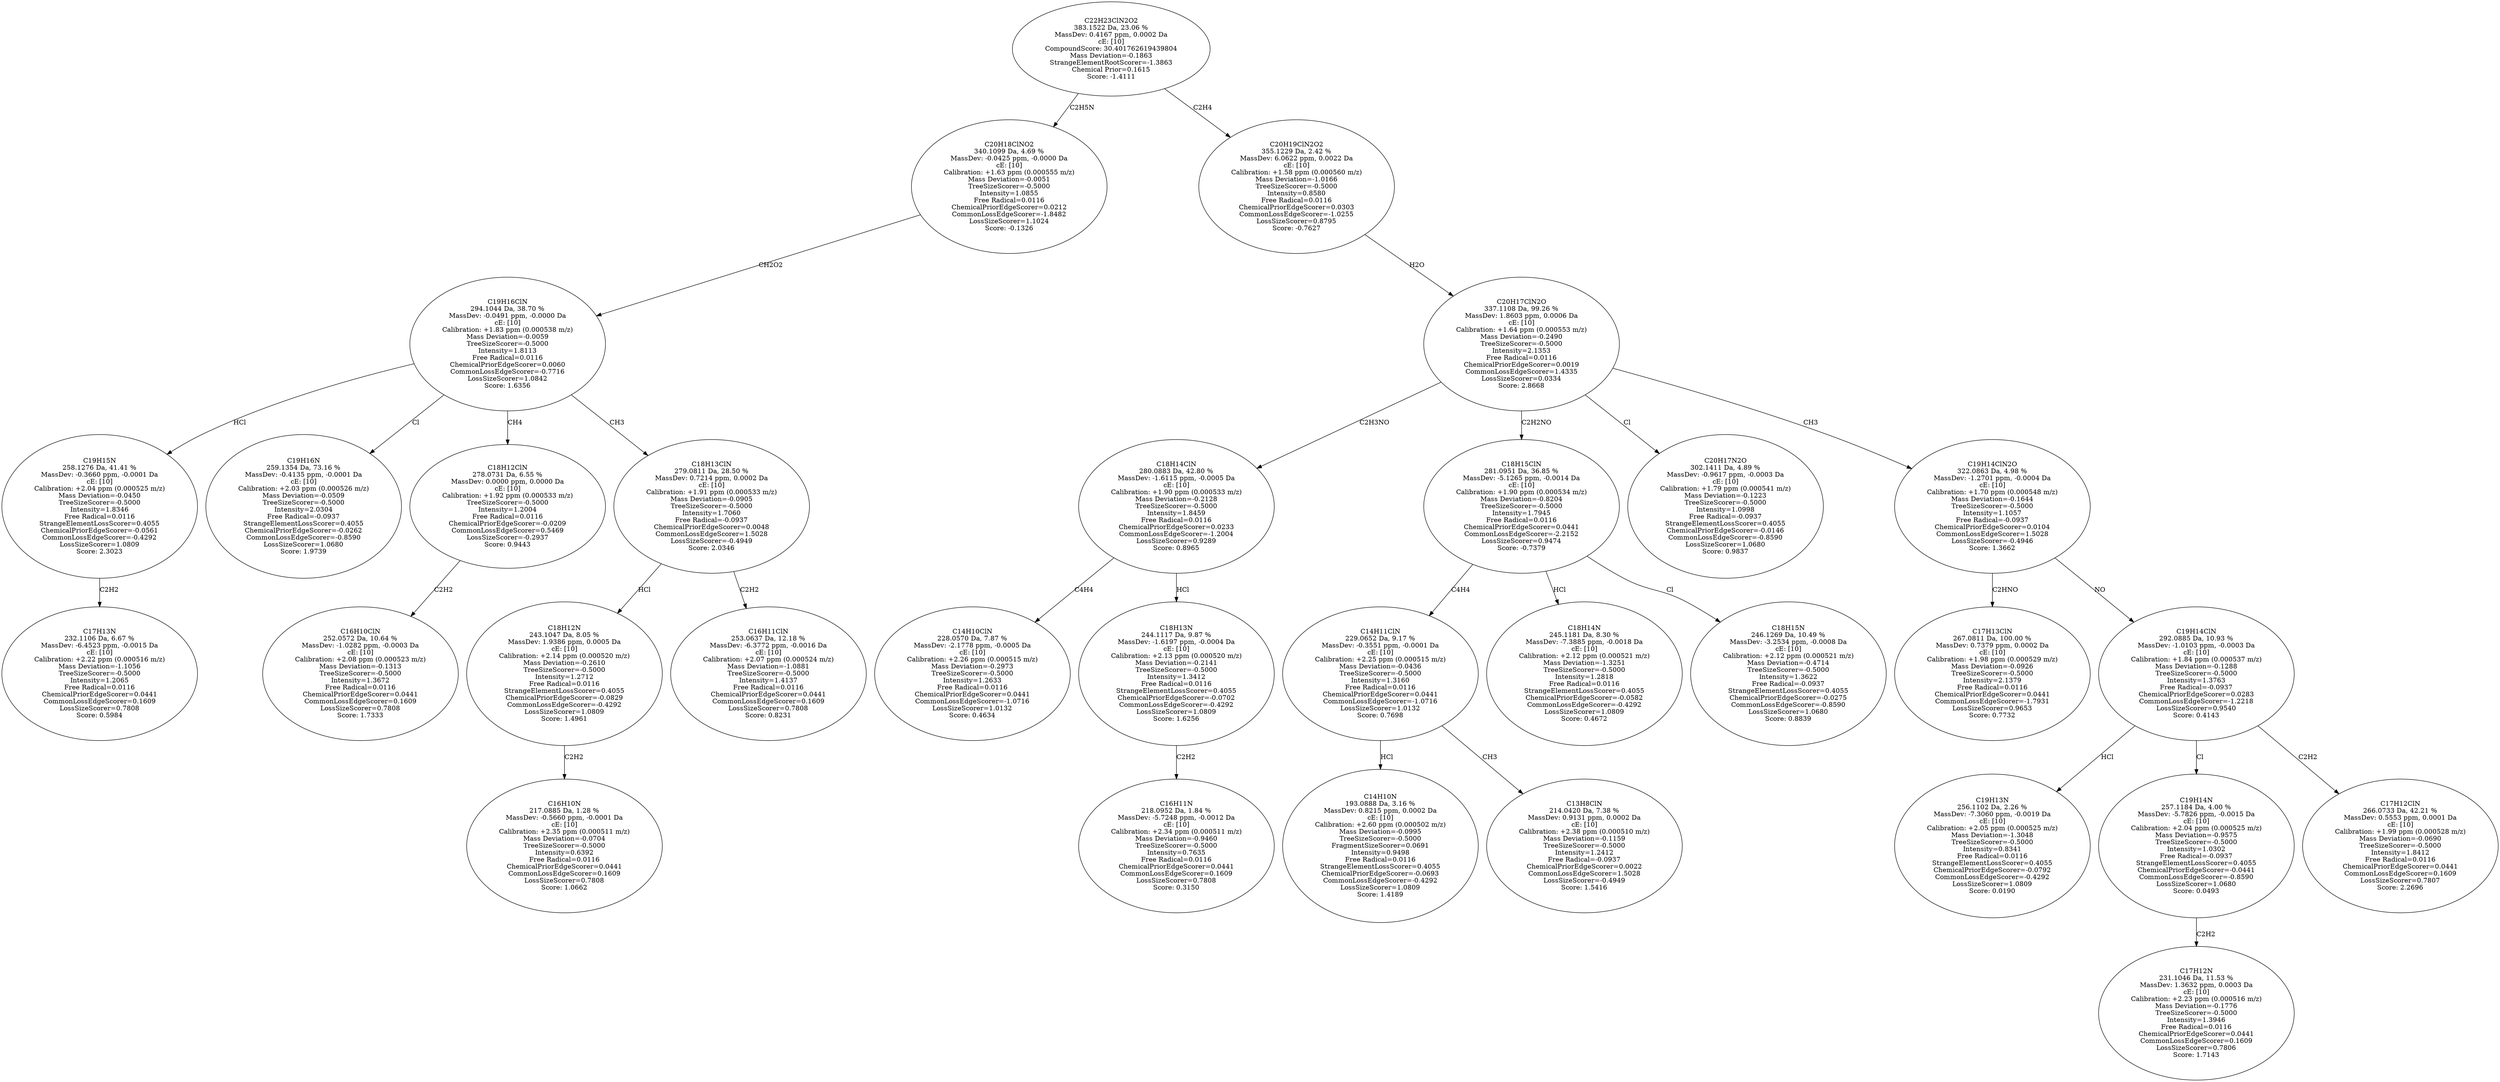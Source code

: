 strict digraph {
v1 [label="C17H13N\n232.1106 Da, 6.67 %\nMassDev: -6.4523 ppm, -0.0015 Da\ncE: [10]\nCalibration: +2.22 ppm (0.000516 m/z)\nMass Deviation=-1.1056\nTreeSizeScorer=-0.5000\nIntensity=1.2065\nFree Radical=0.0116\nChemicalPriorEdgeScorer=0.0441\nCommonLossEdgeScorer=0.1609\nLossSizeScorer=0.7808\nScore: 0.5984"];
v2 [label="C19H15N\n258.1276 Da, 41.41 %\nMassDev: -0.3660 ppm, -0.0001 Da\ncE: [10]\nCalibration: +2.04 ppm (0.000525 m/z)\nMass Deviation=-0.0450\nTreeSizeScorer=-0.5000\nIntensity=1.8346\nFree Radical=0.0116\nStrangeElementLossScorer=0.4055\nChemicalPriorEdgeScorer=-0.0561\nCommonLossEdgeScorer=-0.4292\nLossSizeScorer=1.0809\nScore: 2.3023"];
v3 [label="C19H16N\n259.1354 Da, 73.16 %\nMassDev: -0.4135 ppm, -0.0001 Da\ncE: [10]\nCalibration: +2.03 ppm (0.000526 m/z)\nMass Deviation=-0.0509\nTreeSizeScorer=-0.5000\nIntensity=2.0304\nFree Radical=-0.0937\nStrangeElementLossScorer=0.4055\nChemicalPriorEdgeScorer=-0.0262\nCommonLossEdgeScorer=-0.8590\nLossSizeScorer=1.0680\nScore: 1.9739"];
v4 [label="C16H10ClN\n252.0572 Da, 10.64 %\nMassDev: -1.0282 ppm, -0.0003 Da\ncE: [10]\nCalibration: +2.08 ppm (0.000523 m/z)\nMass Deviation=-0.1313\nTreeSizeScorer=-0.5000\nIntensity=1.3672\nFree Radical=0.0116\nChemicalPriorEdgeScorer=0.0441\nCommonLossEdgeScorer=0.1609\nLossSizeScorer=0.7808\nScore: 1.7333"];
v5 [label="C18H12ClN\n278.0731 Da, 6.55 %\nMassDev: 0.0000 ppm, 0.0000 Da\ncE: [10]\nCalibration: +1.92 ppm (0.000533 m/z)\nTreeSizeScorer=-0.5000\nIntensity=1.2004\nFree Radical=0.0116\nChemicalPriorEdgeScorer=-0.0209\nCommonLossEdgeScorer=0.5469\nLossSizeScorer=-0.2937\nScore: 0.9443"];
v6 [label="C16H10N\n217.0885 Da, 1.28 %\nMassDev: -0.5660 ppm, -0.0001 Da\ncE: [10]\nCalibration: +2.35 ppm (0.000511 m/z)\nMass Deviation=-0.0704\nTreeSizeScorer=-0.5000\nIntensity=0.6392\nFree Radical=0.0116\nChemicalPriorEdgeScorer=0.0441\nCommonLossEdgeScorer=0.1609\nLossSizeScorer=0.7808\nScore: 1.0662"];
v7 [label="C18H12N\n243.1047 Da, 8.05 %\nMassDev: 1.9386 ppm, 0.0005 Da\ncE: [10]\nCalibration: +2.14 ppm (0.000520 m/z)\nMass Deviation=-0.2610\nTreeSizeScorer=-0.5000\nIntensity=1.2712\nFree Radical=0.0116\nStrangeElementLossScorer=0.4055\nChemicalPriorEdgeScorer=-0.0829\nCommonLossEdgeScorer=-0.4292\nLossSizeScorer=1.0809\nScore: 1.4961"];
v8 [label="C16H11ClN\n253.0637 Da, 12.18 %\nMassDev: -6.3772 ppm, -0.0016 Da\ncE: [10]\nCalibration: +2.07 ppm (0.000524 m/z)\nMass Deviation=-1.0881\nTreeSizeScorer=-0.5000\nIntensity=1.4137\nFree Radical=0.0116\nChemicalPriorEdgeScorer=0.0441\nCommonLossEdgeScorer=0.1609\nLossSizeScorer=0.7808\nScore: 0.8231"];
v9 [label="C18H13ClN\n279.0811 Da, 28.50 %\nMassDev: 0.7214 ppm, 0.0002 Da\ncE: [10]\nCalibration: +1.91 ppm (0.000533 m/z)\nMass Deviation=-0.0905\nTreeSizeScorer=-0.5000\nIntensity=1.7060\nFree Radical=-0.0937\nChemicalPriorEdgeScorer=0.0048\nCommonLossEdgeScorer=1.5028\nLossSizeScorer=-0.4949\nScore: 2.0346"];
v10 [label="C19H16ClN\n294.1044 Da, 38.70 %\nMassDev: -0.0491 ppm, -0.0000 Da\ncE: [10]\nCalibration: +1.83 ppm (0.000538 m/z)\nMass Deviation=-0.0059\nTreeSizeScorer=-0.5000\nIntensity=1.8113\nFree Radical=0.0116\nChemicalPriorEdgeScorer=0.0060\nCommonLossEdgeScorer=-0.7716\nLossSizeScorer=1.0842\nScore: 1.6356"];
v11 [label="C20H18ClNO2\n340.1099 Da, 4.69 %\nMassDev: -0.0425 ppm, -0.0000 Da\ncE: [10]\nCalibration: +1.63 ppm (0.000555 m/z)\nMass Deviation=-0.0051\nTreeSizeScorer=-0.5000\nIntensity=1.0855\nFree Radical=0.0116\nChemicalPriorEdgeScorer=0.0212\nCommonLossEdgeScorer=-1.8482\nLossSizeScorer=1.1024\nScore: -0.1326"];
v12 [label="C14H10ClN\n228.0570 Da, 7.87 %\nMassDev: -2.1778 ppm, -0.0005 Da\ncE: [10]\nCalibration: +2.26 ppm (0.000515 m/z)\nMass Deviation=-0.2973\nTreeSizeScorer=-0.5000\nIntensity=1.2633\nFree Radical=0.0116\nChemicalPriorEdgeScorer=0.0441\nCommonLossEdgeScorer=-1.0716\nLossSizeScorer=1.0132\nScore: 0.4634"];
v13 [label="C16H11N\n218.0952 Da, 1.84 %\nMassDev: -5.7248 ppm, -0.0012 Da\ncE: [10]\nCalibration: +2.34 ppm (0.000511 m/z)\nMass Deviation=-0.9460\nTreeSizeScorer=-0.5000\nIntensity=0.7635\nFree Radical=0.0116\nChemicalPriorEdgeScorer=0.0441\nCommonLossEdgeScorer=0.1609\nLossSizeScorer=0.7808\nScore: 0.3150"];
v14 [label="C18H13N\n244.1117 Da, 9.87 %\nMassDev: -1.6197 ppm, -0.0004 Da\ncE: [10]\nCalibration: +2.13 ppm (0.000520 m/z)\nMass Deviation=-0.2141\nTreeSizeScorer=-0.5000\nIntensity=1.3412\nFree Radical=0.0116\nStrangeElementLossScorer=0.4055\nChemicalPriorEdgeScorer=-0.0702\nCommonLossEdgeScorer=-0.4292\nLossSizeScorer=1.0809\nScore: 1.6256"];
v15 [label="C18H14ClN\n280.0883 Da, 42.80 %\nMassDev: -1.6115 ppm, -0.0005 Da\ncE: [10]\nCalibration: +1.90 ppm (0.000533 m/z)\nMass Deviation=-0.2128\nTreeSizeScorer=-0.5000\nIntensity=1.8459\nFree Radical=0.0116\nChemicalPriorEdgeScorer=0.0233\nCommonLossEdgeScorer=-1.2004\nLossSizeScorer=0.9289\nScore: 0.8965"];
v16 [label="C14H10N\n193.0888 Da, 3.16 %\nMassDev: 0.8215 ppm, 0.0002 Da\ncE: [10]\nCalibration: +2.60 ppm (0.000502 m/z)\nMass Deviation=-0.0995\nTreeSizeScorer=-0.5000\nFragmentSizeScorer=0.0691\nIntensity=0.9498\nFree Radical=0.0116\nStrangeElementLossScorer=0.4055\nChemicalPriorEdgeScorer=-0.0693\nCommonLossEdgeScorer=-0.4292\nLossSizeScorer=1.0809\nScore: 1.4189"];
v17 [label="C13H8ClN\n214.0420 Da, 7.38 %\nMassDev: 0.9131 ppm, 0.0002 Da\ncE: [10]\nCalibration: +2.38 ppm (0.000510 m/z)\nMass Deviation=-0.1159\nTreeSizeScorer=-0.5000\nIntensity=1.2412\nFree Radical=-0.0937\nChemicalPriorEdgeScorer=0.0022\nCommonLossEdgeScorer=1.5028\nLossSizeScorer=-0.4949\nScore: 1.5416"];
v18 [label="C14H11ClN\n229.0652 Da, 9.17 %\nMassDev: -0.3551 ppm, -0.0001 Da\ncE: [10]\nCalibration: +2.25 ppm (0.000515 m/z)\nMass Deviation=-0.0436\nTreeSizeScorer=-0.5000\nIntensity=1.3160\nFree Radical=0.0116\nChemicalPriorEdgeScorer=0.0441\nCommonLossEdgeScorer=-1.0716\nLossSizeScorer=1.0132\nScore: 0.7698"];
v19 [label="C18H14N\n245.1181 Da, 8.30 %\nMassDev: -7.3885 ppm, -0.0018 Da\ncE: [10]\nCalibration: +2.12 ppm (0.000521 m/z)\nMass Deviation=-1.3251\nTreeSizeScorer=-0.5000\nIntensity=1.2818\nFree Radical=0.0116\nStrangeElementLossScorer=0.4055\nChemicalPriorEdgeScorer=-0.0582\nCommonLossEdgeScorer=-0.4292\nLossSizeScorer=1.0809\nScore: 0.4672"];
v20 [label="C18H15N\n246.1269 Da, 10.49 %\nMassDev: -3.2534 ppm, -0.0008 Da\ncE: [10]\nCalibration: +2.12 ppm (0.000521 m/z)\nMass Deviation=-0.4714\nTreeSizeScorer=-0.5000\nIntensity=1.3622\nFree Radical=-0.0937\nStrangeElementLossScorer=0.4055\nChemicalPriorEdgeScorer=-0.0275\nCommonLossEdgeScorer=-0.8590\nLossSizeScorer=1.0680\nScore: 0.8839"];
v21 [label="C18H15ClN\n281.0951 Da, 36.85 %\nMassDev: -5.1265 ppm, -0.0014 Da\ncE: [10]\nCalibration: +1.90 ppm (0.000534 m/z)\nMass Deviation=-0.8204\nTreeSizeScorer=-0.5000\nIntensity=1.7945\nFree Radical=0.0116\nChemicalPriorEdgeScorer=0.0441\nCommonLossEdgeScorer=-2.2152\nLossSizeScorer=0.9474\nScore: -0.7379"];
v22 [label="C20H17N2O\n302.1411 Da, 4.89 %\nMassDev: -0.9617 ppm, -0.0003 Da\ncE: [10]\nCalibration: +1.79 ppm (0.000541 m/z)\nMass Deviation=-0.1223\nTreeSizeScorer=-0.5000\nIntensity=1.0998\nFree Radical=-0.0937\nStrangeElementLossScorer=0.4055\nChemicalPriorEdgeScorer=-0.0146\nCommonLossEdgeScorer=-0.8590\nLossSizeScorer=1.0680\nScore: 0.9837"];
v23 [label="C17H13ClN\n267.0811 Da, 100.00 %\nMassDev: 0.7379 ppm, 0.0002 Da\ncE: [10]\nCalibration: +1.98 ppm (0.000529 m/z)\nMass Deviation=-0.0926\nTreeSizeScorer=-0.5000\nIntensity=2.1379\nFree Radical=0.0116\nChemicalPriorEdgeScorer=0.0441\nCommonLossEdgeScorer=-1.7931\nLossSizeScorer=0.9653\nScore: 0.7732"];
v24 [label="C19H13N\n256.1102 Da, 2.26 %\nMassDev: -7.3060 ppm, -0.0019 Da\ncE: [10]\nCalibration: +2.05 ppm (0.000525 m/z)\nMass Deviation=-1.3048\nTreeSizeScorer=-0.5000\nIntensity=0.8341\nFree Radical=0.0116\nStrangeElementLossScorer=0.4055\nChemicalPriorEdgeScorer=-0.0792\nCommonLossEdgeScorer=-0.4292\nLossSizeScorer=1.0809\nScore: 0.0190"];
v25 [label="C17H12N\n231.1046 Da, 11.53 %\nMassDev: 1.3632 ppm, 0.0003 Da\ncE: [10]\nCalibration: +2.23 ppm (0.000516 m/z)\nMass Deviation=-0.1776\nTreeSizeScorer=-0.5000\nIntensity=1.3946\nFree Radical=0.0116\nChemicalPriorEdgeScorer=0.0441\nCommonLossEdgeScorer=0.1609\nLossSizeScorer=0.7806\nScore: 1.7143"];
v26 [label="C19H14N\n257.1184 Da, 4.00 %\nMassDev: -5.7826 ppm, -0.0015 Da\ncE: [10]\nCalibration: +2.04 ppm (0.000525 m/z)\nMass Deviation=-0.9575\nTreeSizeScorer=-0.5000\nIntensity=1.0302\nFree Radical=-0.0937\nStrangeElementLossScorer=0.4055\nChemicalPriorEdgeScorer=-0.0441\nCommonLossEdgeScorer=-0.8590\nLossSizeScorer=1.0680\nScore: 0.0493"];
v27 [label="C17H12ClN\n266.0733 Da, 42.21 %\nMassDev: 0.5553 ppm, 0.0001 Da\ncE: [10]\nCalibration: +1.99 ppm (0.000528 m/z)\nMass Deviation=-0.0690\nTreeSizeScorer=-0.5000\nIntensity=1.8412\nFree Radical=0.0116\nChemicalPriorEdgeScorer=0.0441\nCommonLossEdgeScorer=0.1609\nLossSizeScorer=0.7807\nScore: 2.2696"];
v28 [label="C19H14ClN\n292.0885 Da, 10.93 %\nMassDev: -1.0103 ppm, -0.0003 Da\ncE: [10]\nCalibration: +1.84 ppm (0.000537 m/z)\nMass Deviation=-0.1288\nTreeSizeScorer=-0.5000\nIntensity=1.3763\nFree Radical=-0.0937\nChemicalPriorEdgeScorer=0.0283\nCommonLossEdgeScorer=-1.2218\nLossSizeScorer=0.9540\nScore: 0.4143"];
v29 [label="C19H14ClN2O\n322.0863 Da, 4.98 %\nMassDev: -1.2701 ppm, -0.0004 Da\ncE: [10]\nCalibration: +1.70 ppm (0.000548 m/z)\nMass Deviation=-0.1644\nTreeSizeScorer=-0.5000\nIntensity=1.1057\nFree Radical=-0.0937\nChemicalPriorEdgeScorer=0.0104\nCommonLossEdgeScorer=1.5028\nLossSizeScorer=-0.4946\nScore: 1.3662"];
v30 [label="C20H17ClN2O\n337.1108 Da, 99.26 %\nMassDev: 1.8603 ppm, 0.0006 Da\ncE: [10]\nCalibration: +1.64 ppm (0.000553 m/z)\nMass Deviation=-0.2490\nTreeSizeScorer=-0.5000\nIntensity=2.1353\nFree Radical=0.0116\nChemicalPriorEdgeScorer=0.0019\nCommonLossEdgeScorer=1.4335\nLossSizeScorer=0.0334\nScore: 2.8668"];
v31 [label="C20H19ClN2O2\n355.1229 Da, 2.42 %\nMassDev: 6.0622 ppm, 0.0022 Da\ncE: [10]\nCalibration: +1.58 ppm (0.000560 m/z)\nMass Deviation=-1.0166\nTreeSizeScorer=-0.5000\nIntensity=0.8580\nFree Radical=0.0116\nChemicalPriorEdgeScorer=0.0303\nCommonLossEdgeScorer=-1.0255\nLossSizeScorer=0.8795\nScore: -0.7627"];
v32 [label="C22H23ClN2O2\n383.1522 Da, 23.06 %\nMassDev: 0.4167 ppm, 0.0002 Da\ncE: [10]\nCompoundScore: 30.401762619439804\nMass Deviation=-0.1863\nStrangeElementRootScorer=-1.3863\nChemical Prior=0.1615\nScore: -1.4111"];
v2 -> v1 [label="C2H2"];
v10 -> v2 [label="HCl"];
v10 -> v3 [label="Cl"];
v5 -> v4 [label="C2H2"];
v10 -> v5 [label="CH4"];
v7 -> v6 [label="C2H2"];
v9 -> v7 [label="HCl"];
v9 -> v8 [label="C2H2"];
v10 -> v9 [label="CH3"];
v11 -> v10 [label="CH2O2"];
v32 -> v11 [label="C2H5N"];
v15 -> v12 [label="C4H4"];
v14 -> v13 [label="C2H2"];
v15 -> v14 [label="HCl"];
v30 -> v15 [label="C2H3NO"];
v18 -> v16 [label="HCl"];
v18 -> v17 [label="CH3"];
v21 -> v18 [label="C4H4"];
v21 -> v19 [label="HCl"];
v21 -> v20 [label="Cl"];
v30 -> v21 [label="C2H2NO"];
v30 -> v22 [label="Cl"];
v29 -> v23 [label="C2HNO"];
v28 -> v24 [label="HCl"];
v26 -> v25 [label="C2H2"];
v28 -> v26 [label="Cl"];
v28 -> v27 [label="C2H2"];
v29 -> v28 [label="NO"];
v30 -> v29 [label="CH3"];
v31 -> v30 [label="H2O"];
v32 -> v31 [label="C2H4"];
}